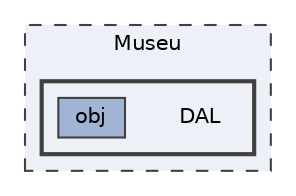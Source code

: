 digraph "Museu/DAL"
{
 // LATEX_PDF_SIZE
  bgcolor="transparent";
  edge [fontname=Helvetica,fontsize=10,labelfontname=Helvetica,labelfontsize=10];
  node [fontname=Helvetica,fontsize=10,shape=box,height=0.2,width=0.4];
  compound=true
  subgraph clusterdir_b3f9f405287b382f5bbb59a78ba688aa {
    graph [ bgcolor="#edf0f7", pencolor="grey25", label="Museu", fontname=Helvetica,fontsize=10 style="filled,dashed", URL="dir_b3f9f405287b382f5bbb59a78ba688aa.html",tooltip=""]
  subgraph clusterdir_1fe8e2b3781b9bc95f37a6cbd5239cda {
    graph [ bgcolor="#edf0f7", pencolor="grey25", label="", fontname=Helvetica,fontsize=10 style="filled,bold", URL="dir_1fe8e2b3781b9bc95f37a6cbd5239cda.html",tooltip=""]
    dir_1fe8e2b3781b9bc95f37a6cbd5239cda [shape=plaintext, label="DAL"];
  dir_c499f3d8849bb93221d8a404c6c42c54 [label="obj", fillcolor="#a2b4d6", color="grey25", style="filled", URL="dir_c499f3d8849bb93221d8a404c6c42c54.html",tooltip=""];
  }
  }
}
